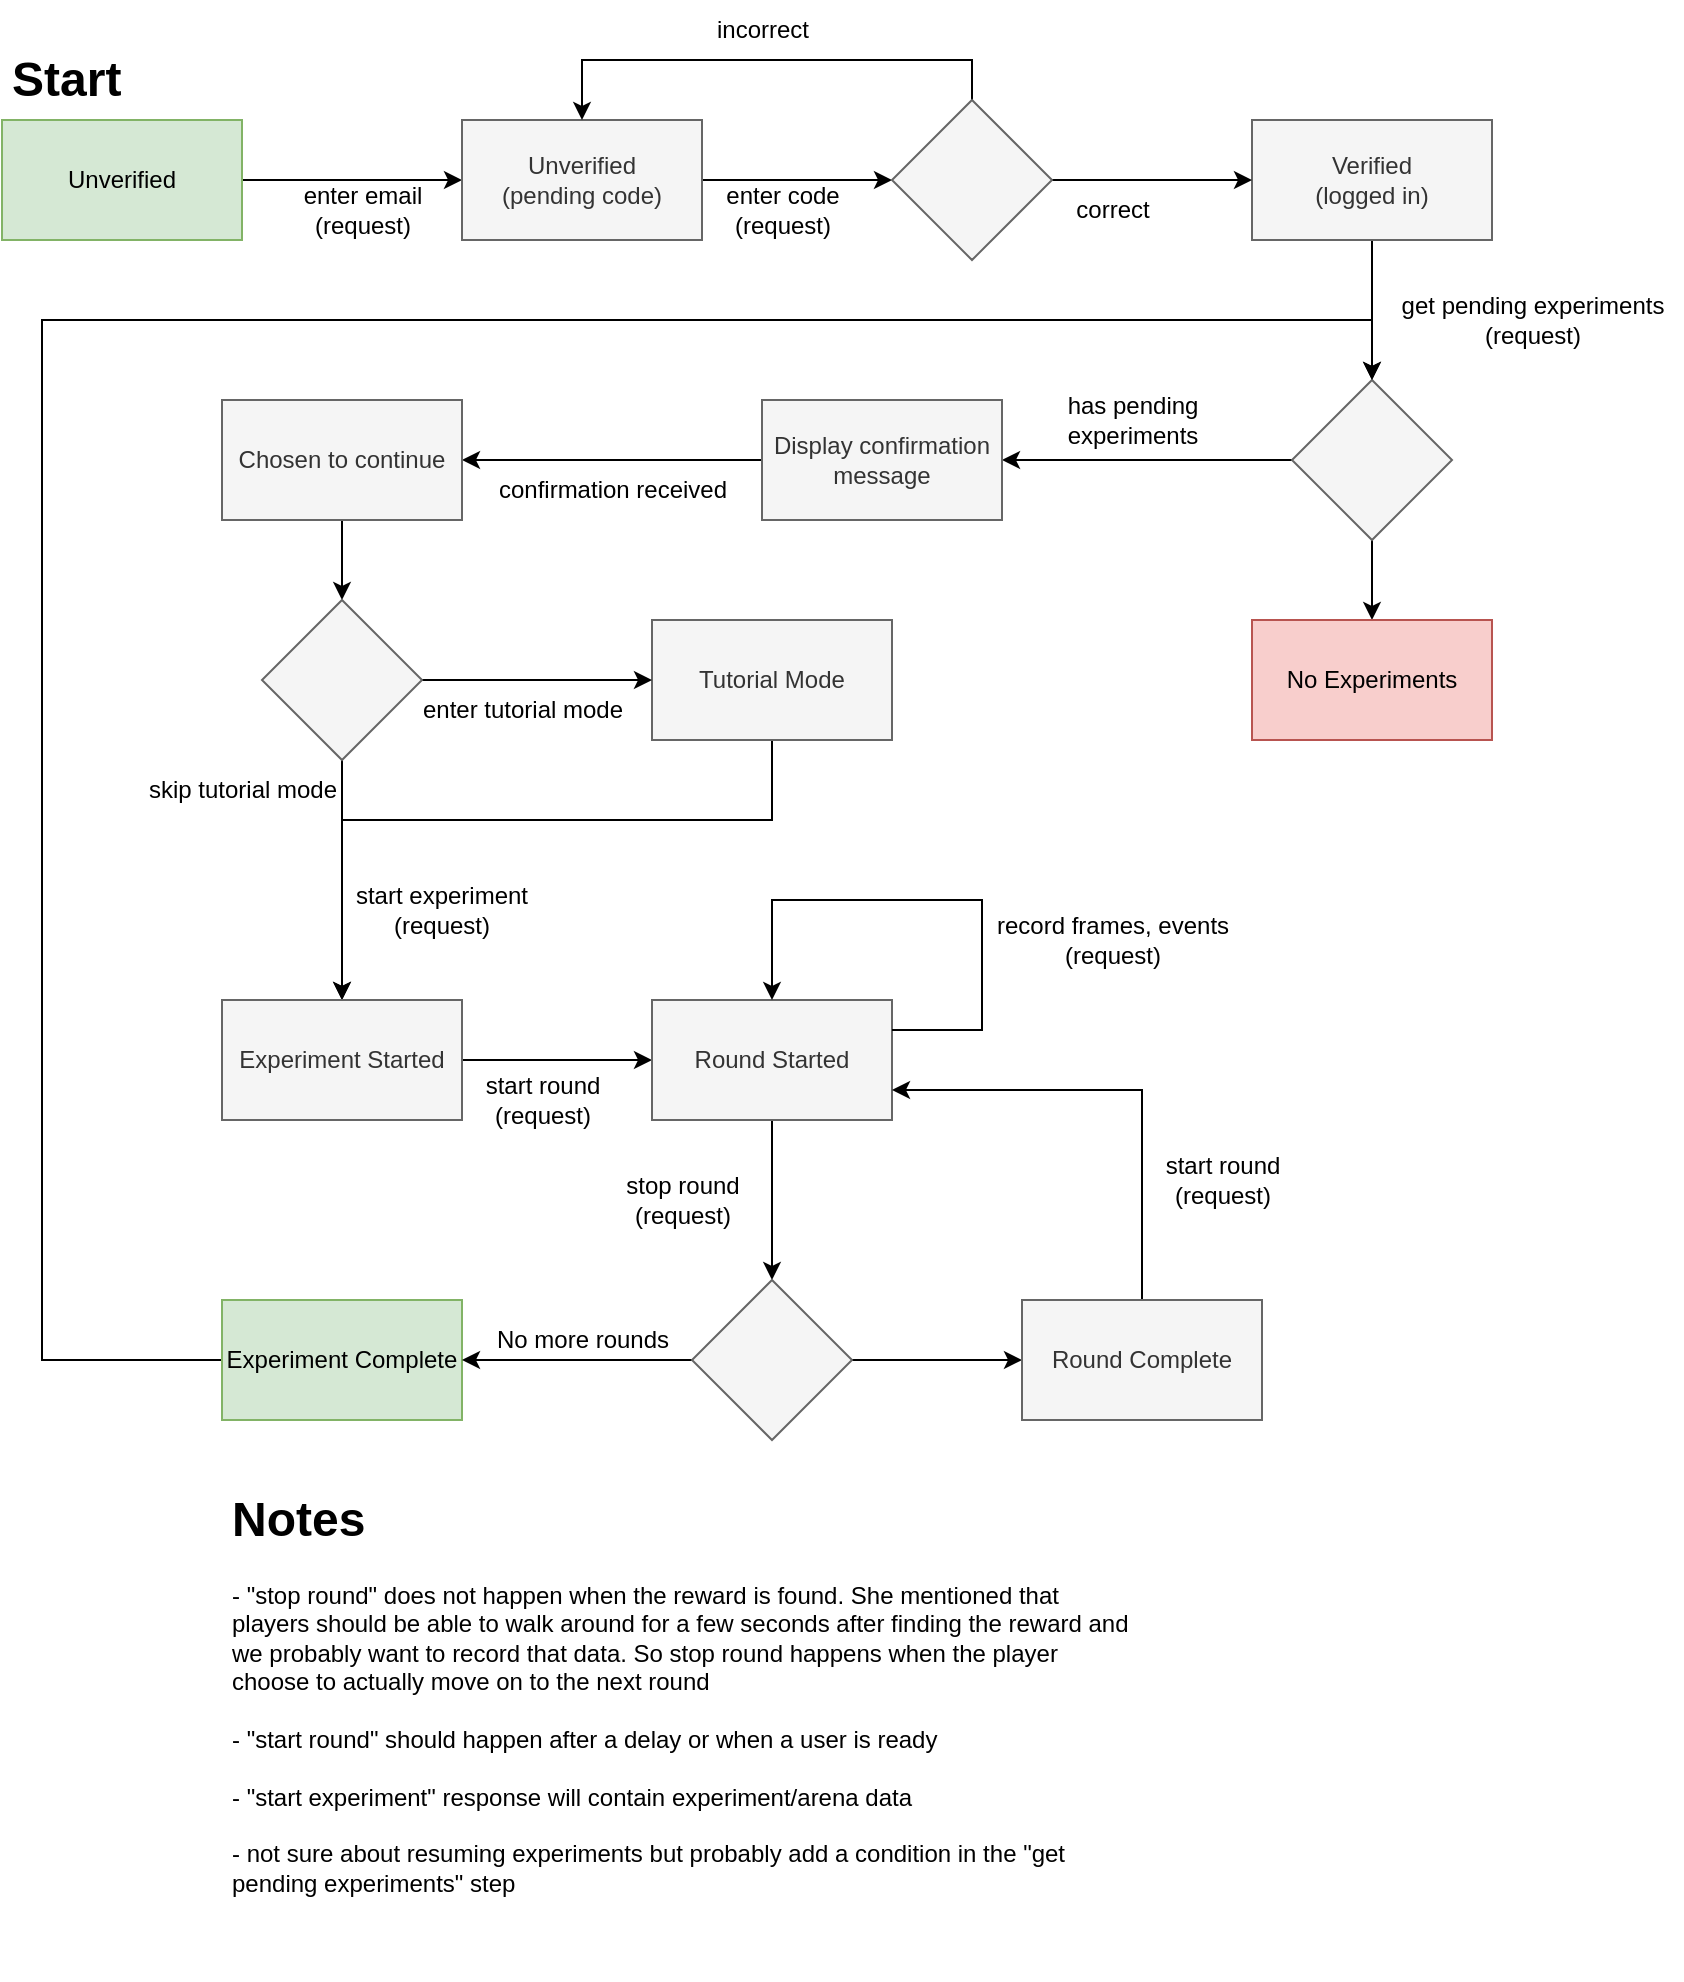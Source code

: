 <mxfile version="20.8.13" type="device"><diagram name="Page-1" id="wHWBAtHb2XfCLQaZUBqu"><mxGraphModel dx="1434" dy="764" grid="1" gridSize="10" guides="1" tooltips="1" connect="1" arrows="1" fold="1" page="1" pageScale="1" pageWidth="850" pageHeight="1100" math="0" shadow="0"><root><mxCell id="0"/><mxCell id="1" parent="0"/><mxCell id="MDwsAwDpF8VxNlS_gAp0-4" style="edgeStyle=orthogonalEdgeStyle;rounded=0;orthogonalLoop=1;jettySize=auto;html=1;exitX=1;exitY=0.5;exitDx=0;exitDy=0;entryX=0;entryY=0.5;entryDx=0;entryDy=0;" edge="1" parent="1" source="MDwsAwDpF8VxNlS_gAp0-1" target="MDwsAwDpF8VxNlS_gAp0-2"><mxGeometry relative="1" as="geometry"/></mxCell><mxCell id="MDwsAwDpF8VxNlS_gAp0-1" value="Unverified" style="rounded=0;whiteSpace=wrap;html=1;fillColor=#d5e8d4;strokeColor=#82b366;" vertex="1" parent="1"><mxGeometry x="20" y="120" width="120" height="60" as="geometry"/></mxCell><mxCell id="MDwsAwDpF8VxNlS_gAp0-8" style="edgeStyle=orthogonalEdgeStyle;rounded=0;orthogonalLoop=1;jettySize=auto;html=1;exitX=1;exitY=0.5;exitDx=0;exitDy=0;entryX=0;entryY=0.5;entryDx=0;entryDy=0;" edge="1" parent="1" source="MDwsAwDpF8VxNlS_gAp0-2" target="MDwsAwDpF8VxNlS_gAp0-9"><mxGeometry relative="1" as="geometry"><mxPoint x="460" y="150" as="targetPoint"/></mxGeometry></mxCell><mxCell id="MDwsAwDpF8VxNlS_gAp0-2" value="Unverified&lt;br&gt;(pending code)" style="rounded=0;whiteSpace=wrap;html=1;fillColor=#f5f5f5;strokeColor=#666666;fontColor=#333333;" vertex="1" parent="1"><mxGeometry x="250" y="120" width="120" height="60" as="geometry"/></mxCell><mxCell id="MDwsAwDpF8VxNlS_gAp0-5" value="enter email&lt;br&gt;(request)" style="text;html=1;align=center;verticalAlign=middle;resizable=0;points=[];autosize=1;strokeColor=none;fillColor=none;" vertex="1" parent="1"><mxGeometry x="160" y="145" width="80" height="40" as="geometry"/></mxCell><mxCell id="MDwsAwDpF8VxNlS_gAp0-15" style="edgeStyle=orthogonalEdgeStyle;rounded=0;orthogonalLoop=1;jettySize=auto;html=1;exitX=0.5;exitY=1;exitDx=0;exitDy=0;entryX=0.5;entryY=0;entryDx=0;entryDy=0;" edge="1" parent="1" source="MDwsAwDpF8VxNlS_gAp0-7" target="MDwsAwDpF8VxNlS_gAp0-17"><mxGeometry relative="1" as="geometry"><mxPoint x="705" y="240" as="targetPoint"/></mxGeometry></mxCell><mxCell id="MDwsAwDpF8VxNlS_gAp0-7" value="Verified&lt;br&gt;(logged in)" style="rounded=0;whiteSpace=wrap;html=1;fillColor=#f5f5f5;strokeColor=#666666;fontColor=#333333;" vertex="1" parent="1"><mxGeometry x="645" y="120" width="120" height="60" as="geometry"/></mxCell><mxCell id="MDwsAwDpF8VxNlS_gAp0-11" style="edgeStyle=orthogonalEdgeStyle;rounded=0;orthogonalLoop=1;jettySize=auto;html=1;exitX=1;exitY=0.5;exitDx=0;exitDy=0;entryX=0;entryY=0.5;entryDx=0;entryDy=0;" edge="1" parent="1" source="MDwsAwDpF8VxNlS_gAp0-9" target="MDwsAwDpF8VxNlS_gAp0-7"><mxGeometry relative="1" as="geometry"/></mxCell><mxCell id="MDwsAwDpF8VxNlS_gAp0-12" style="edgeStyle=orthogonalEdgeStyle;rounded=0;orthogonalLoop=1;jettySize=auto;html=1;exitX=0.5;exitY=0;exitDx=0;exitDy=0;entryX=0.5;entryY=0;entryDx=0;entryDy=0;" edge="1" parent="1" source="MDwsAwDpF8VxNlS_gAp0-9" target="MDwsAwDpF8VxNlS_gAp0-2"><mxGeometry relative="1" as="geometry"/></mxCell><mxCell id="MDwsAwDpF8VxNlS_gAp0-9" value="" style="rhombus;whiteSpace=wrap;html=1;fillColor=#f5f5f5;fontColor=#333333;strokeColor=#666666;" vertex="1" parent="1"><mxGeometry x="465" y="110" width="80" height="80" as="geometry"/></mxCell><mxCell id="MDwsAwDpF8VxNlS_gAp0-10" value="enter code&lt;br&gt;(request)" style="text;html=1;align=center;verticalAlign=middle;resizable=0;points=[];autosize=1;strokeColor=none;fillColor=none;" vertex="1" parent="1"><mxGeometry x="370" y="145" width="80" height="40" as="geometry"/></mxCell><mxCell id="MDwsAwDpF8VxNlS_gAp0-13" value="incorrect" style="text;html=1;align=center;verticalAlign=middle;resizable=0;points=[];autosize=1;strokeColor=none;fillColor=none;" vertex="1" parent="1"><mxGeometry x="365" y="60" width="70" height="30" as="geometry"/></mxCell><mxCell id="MDwsAwDpF8VxNlS_gAp0-14" value="correct" style="text;html=1;align=center;verticalAlign=middle;resizable=0;points=[];autosize=1;strokeColor=none;fillColor=none;" vertex="1" parent="1"><mxGeometry x="545" y="150" width="60" height="30" as="geometry"/></mxCell><mxCell id="MDwsAwDpF8VxNlS_gAp0-16" value="get pending experiments&lt;br&gt;(request)" style="text;html=1;align=center;verticalAlign=middle;resizable=0;points=[];autosize=1;strokeColor=none;fillColor=none;" vertex="1" parent="1"><mxGeometry x="710" y="200" width="150" height="40" as="geometry"/></mxCell><mxCell id="MDwsAwDpF8VxNlS_gAp0-18" style="edgeStyle=orthogonalEdgeStyle;rounded=0;orthogonalLoop=1;jettySize=auto;html=1;exitX=0.5;exitY=1;exitDx=0;exitDy=0;entryX=0.5;entryY=0;entryDx=0;entryDy=0;" edge="1" parent="1" source="MDwsAwDpF8VxNlS_gAp0-17" target="MDwsAwDpF8VxNlS_gAp0-19"><mxGeometry relative="1" as="geometry"><mxPoint x="705" y="390" as="targetPoint"/></mxGeometry></mxCell><mxCell id="MDwsAwDpF8VxNlS_gAp0-20" style="edgeStyle=orthogonalEdgeStyle;rounded=0;orthogonalLoop=1;jettySize=auto;html=1;exitX=0;exitY=0.5;exitDx=0;exitDy=0;entryX=1;entryY=0.5;entryDx=0;entryDy=0;" edge="1" parent="1" source="MDwsAwDpF8VxNlS_gAp0-17" target="MDwsAwDpF8VxNlS_gAp0-22"><mxGeometry relative="1" as="geometry"><mxPoint x="580" y="290" as="targetPoint"/></mxGeometry></mxCell><mxCell id="MDwsAwDpF8VxNlS_gAp0-17" value="" style="rhombus;whiteSpace=wrap;html=1;fillColor=#f5f5f5;fontColor=#333333;strokeColor=#666666;" vertex="1" parent="1"><mxGeometry x="665" y="250" width="80" height="80" as="geometry"/></mxCell><mxCell id="MDwsAwDpF8VxNlS_gAp0-19" value="No Experiments" style="rounded=0;whiteSpace=wrap;html=1;fillColor=#f8cecc;strokeColor=#b85450;" vertex="1" parent="1"><mxGeometry x="645" y="370" width="120" height="60" as="geometry"/></mxCell><mxCell id="MDwsAwDpF8VxNlS_gAp0-23" style="edgeStyle=orthogonalEdgeStyle;rounded=0;orthogonalLoop=1;jettySize=auto;html=1;exitX=0;exitY=0.5;exitDx=0;exitDy=0;entryX=1;entryY=0.5;entryDx=0;entryDy=0;" edge="1" parent="1" source="MDwsAwDpF8VxNlS_gAp0-22" target="MDwsAwDpF8VxNlS_gAp0-24"><mxGeometry relative="1" as="geometry"><mxPoint x="310" y="290" as="targetPoint"/></mxGeometry></mxCell><mxCell id="MDwsAwDpF8VxNlS_gAp0-22" value="Display confirmation message" style="rounded=0;whiteSpace=wrap;html=1;fillColor=#f5f5f5;strokeColor=#666666;fontColor=#333333;" vertex="1" parent="1"><mxGeometry x="400" y="260" width="120" height="60" as="geometry"/></mxCell><mxCell id="MDwsAwDpF8VxNlS_gAp0-26" style="edgeStyle=orthogonalEdgeStyle;rounded=0;orthogonalLoop=1;jettySize=auto;html=1;exitX=0.5;exitY=1;exitDx=0;exitDy=0;entryX=0.5;entryY=0;entryDx=0;entryDy=0;" edge="1" parent="1" source="MDwsAwDpF8VxNlS_gAp0-24" target="MDwsAwDpF8VxNlS_gAp0-29"><mxGeometry relative="1" as="geometry"><mxPoint x="190" y="370" as="targetPoint"/></mxGeometry></mxCell><mxCell id="MDwsAwDpF8VxNlS_gAp0-24" value="Chosen to continue" style="rounded=0;whiteSpace=wrap;html=1;fillColor=#f5f5f5;strokeColor=#666666;fontColor=#333333;" vertex="1" parent="1"><mxGeometry x="130" y="260" width="120" height="60" as="geometry"/></mxCell><mxCell id="MDwsAwDpF8VxNlS_gAp0-36" style="edgeStyle=orthogonalEdgeStyle;rounded=0;orthogonalLoop=1;jettySize=auto;html=1;exitX=0.5;exitY=1;exitDx=0;exitDy=0;entryX=0.5;entryY=0;entryDx=0;entryDy=0;" edge="1" parent="1" source="MDwsAwDpF8VxNlS_gAp0-28" target="MDwsAwDpF8VxNlS_gAp0-35"><mxGeometry relative="1" as="geometry"><Array as="points"><mxPoint x="405" y="470"/><mxPoint x="190" y="470"/></Array></mxGeometry></mxCell><mxCell id="MDwsAwDpF8VxNlS_gAp0-28" value="Tutorial Mode" style="rounded=0;whiteSpace=wrap;html=1;fillColor=#f5f5f5;strokeColor=#666666;fontColor=#333333;" vertex="1" parent="1"><mxGeometry x="345" y="370" width="120" height="60" as="geometry"/></mxCell><mxCell id="MDwsAwDpF8VxNlS_gAp0-30" style="edgeStyle=orthogonalEdgeStyle;rounded=0;orthogonalLoop=1;jettySize=auto;html=1;exitX=1;exitY=0.5;exitDx=0;exitDy=0;entryX=0;entryY=0.5;entryDx=0;entryDy=0;" edge="1" parent="1" source="MDwsAwDpF8VxNlS_gAp0-29" target="MDwsAwDpF8VxNlS_gAp0-28"><mxGeometry relative="1" as="geometry"/></mxCell><mxCell id="MDwsAwDpF8VxNlS_gAp0-34" style="edgeStyle=orthogonalEdgeStyle;rounded=0;orthogonalLoop=1;jettySize=auto;html=1;exitX=0.5;exitY=1;exitDx=0;exitDy=0;entryX=0.5;entryY=0;entryDx=0;entryDy=0;" edge="1" parent="1" source="MDwsAwDpF8VxNlS_gAp0-29" target="MDwsAwDpF8VxNlS_gAp0-35"><mxGeometry relative="1" as="geometry"><mxPoint x="190" y="490" as="targetPoint"/></mxGeometry></mxCell><mxCell id="MDwsAwDpF8VxNlS_gAp0-29" value="" style="rhombus;whiteSpace=wrap;html=1;fillColor=#f5f5f5;fontColor=#333333;strokeColor=#666666;" vertex="1" parent="1"><mxGeometry x="150" y="360" width="80" height="80" as="geometry"/></mxCell><mxCell id="MDwsAwDpF8VxNlS_gAp0-32" value="enter tutorial mode" style="text;html=1;align=center;verticalAlign=middle;resizable=0;points=[];autosize=1;strokeColor=none;fillColor=none;" vertex="1" parent="1"><mxGeometry x="220" y="400" width="120" height="30" as="geometry"/></mxCell><mxCell id="MDwsAwDpF8VxNlS_gAp0-33" value="&lt;h1&gt;Start&lt;/h1&gt;" style="text;html=1;strokeColor=none;fillColor=none;spacing=5;spacingTop=-20;whiteSpace=wrap;overflow=hidden;rounded=0;" vertex="1" parent="1"><mxGeometry x="20" y="80" width="190" height="40" as="geometry"/></mxCell><mxCell id="MDwsAwDpF8VxNlS_gAp0-38" style="edgeStyle=orthogonalEdgeStyle;rounded=0;orthogonalLoop=1;jettySize=auto;html=1;exitX=1;exitY=0.5;exitDx=0;exitDy=0;entryX=0;entryY=0.5;entryDx=0;entryDy=0;" edge="1" parent="1" source="MDwsAwDpF8VxNlS_gAp0-35" target="MDwsAwDpF8VxNlS_gAp0-40"><mxGeometry relative="1" as="geometry"><mxPoint x="320" y="590" as="targetPoint"/></mxGeometry></mxCell><mxCell id="MDwsAwDpF8VxNlS_gAp0-35" value="Experiment Started" style="rounded=0;whiteSpace=wrap;html=1;fillColor=#f5f5f5;fontColor=#333333;strokeColor=#666666;" vertex="1" parent="1"><mxGeometry x="130" y="560" width="120" height="60" as="geometry"/></mxCell><mxCell id="MDwsAwDpF8VxNlS_gAp0-37" value="start experiment (request)" style="text;html=1;strokeColor=none;fillColor=none;align=center;verticalAlign=middle;whiteSpace=wrap;rounded=0;" vertex="1" parent="1"><mxGeometry x="190" y="500" width="100" height="30" as="geometry"/></mxCell><mxCell id="MDwsAwDpF8VxNlS_gAp0-46" style="edgeStyle=orthogonalEdgeStyle;rounded=0;orthogonalLoop=1;jettySize=auto;html=1;exitX=0.5;exitY=1;exitDx=0;exitDy=0;entryX=0.5;entryY=0;entryDx=0;entryDy=0;" edge="1" parent="1" source="MDwsAwDpF8VxNlS_gAp0-40" target="MDwsAwDpF8VxNlS_gAp0-45"><mxGeometry relative="1" as="geometry"><mxPoint x="405" y="670" as="targetPoint"/></mxGeometry></mxCell><mxCell id="MDwsAwDpF8VxNlS_gAp0-40" value="Round Started" style="rounded=0;whiteSpace=wrap;html=1;fillColor=#f5f5f5;fontColor=#333333;strokeColor=#666666;" vertex="1" parent="1"><mxGeometry x="345" y="560" width="120" height="60" as="geometry"/></mxCell><mxCell id="MDwsAwDpF8VxNlS_gAp0-41" style="edgeStyle=orthogonalEdgeStyle;rounded=0;orthogonalLoop=1;jettySize=auto;html=1;exitX=1;exitY=0.25;exitDx=0;exitDy=0;entryX=0.5;entryY=0;entryDx=0;entryDy=0;" edge="1" parent="1" source="MDwsAwDpF8VxNlS_gAp0-40" target="MDwsAwDpF8VxNlS_gAp0-40"><mxGeometry relative="1" as="geometry"><Array as="points"><mxPoint x="510" y="575"/><mxPoint x="510" y="510"/><mxPoint x="405" y="510"/></Array></mxGeometry></mxCell><mxCell id="MDwsAwDpF8VxNlS_gAp0-42" value="record frames, events&lt;br&gt;(request)" style="text;html=1;align=center;verticalAlign=middle;resizable=0;points=[];autosize=1;strokeColor=none;fillColor=none;" vertex="1" parent="1"><mxGeometry x="505" y="510" width="140" height="40" as="geometry"/></mxCell><mxCell id="MDwsAwDpF8VxNlS_gAp0-69" style="edgeStyle=orthogonalEdgeStyle;rounded=0;orthogonalLoop=1;jettySize=auto;html=1;exitX=0;exitY=0.5;exitDx=0;exitDy=0;entryX=0.5;entryY=0;entryDx=0;entryDy=0;" edge="1" parent="1" source="MDwsAwDpF8VxNlS_gAp0-44" target="MDwsAwDpF8VxNlS_gAp0-17"><mxGeometry relative="1" as="geometry"><Array as="points"><mxPoint x="40" y="740"/><mxPoint x="40" y="220"/><mxPoint x="705" y="220"/></Array></mxGeometry></mxCell><mxCell id="MDwsAwDpF8VxNlS_gAp0-44" value="Experiment Complete" style="rounded=0;whiteSpace=wrap;html=1;fillColor=#d5e8d4;strokeColor=#82b366;" vertex="1" parent="1"><mxGeometry x="130" y="710" width="120" height="60" as="geometry"/></mxCell><mxCell id="MDwsAwDpF8VxNlS_gAp0-48" style="edgeStyle=orthogonalEdgeStyle;rounded=0;orthogonalLoop=1;jettySize=auto;html=1;exitX=0;exitY=0.5;exitDx=0;exitDy=0;entryX=1;entryY=0.5;entryDx=0;entryDy=0;" edge="1" parent="1" source="MDwsAwDpF8VxNlS_gAp0-45" target="MDwsAwDpF8VxNlS_gAp0-44"><mxGeometry relative="1" as="geometry"/></mxCell><mxCell id="MDwsAwDpF8VxNlS_gAp0-51" style="edgeStyle=orthogonalEdgeStyle;rounded=0;orthogonalLoop=1;jettySize=auto;html=1;exitX=1;exitY=0.5;exitDx=0;exitDy=0;entryX=0;entryY=0.5;entryDx=0;entryDy=0;" edge="1" parent="1" source="MDwsAwDpF8VxNlS_gAp0-45" target="MDwsAwDpF8VxNlS_gAp0-50"><mxGeometry relative="1" as="geometry"/></mxCell><mxCell id="MDwsAwDpF8VxNlS_gAp0-45" value="" style="rhombus;whiteSpace=wrap;html=1;fillColor=#f5f5f5;fontColor=#333333;strokeColor=#666666;" vertex="1" parent="1"><mxGeometry x="365" y="700" width="80" height="80" as="geometry"/></mxCell><mxCell id="MDwsAwDpF8VxNlS_gAp0-47" value="stop round &lt;br&gt;(request)" style="text;html=1;align=center;verticalAlign=middle;resizable=0;points=[];autosize=1;strokeColor=none;fillColor=none;" vertex="1" parent="1"><mxGeometry x="320" y="640" width="80" height="40" as="geometry"/></mxCell><mxCell id="MDwsAwDpF8VxNlS_gAp0-49" value="No more rounds" style="text;html=1;align=center;verticalAlign=middle;resizable=0;points=[];autosize=1;strokeColor=none;fillColor=none;" vertex="1" parent="1"><mxGeometry x="255" y="715" width="110" height="30" as="geometry"/></mxCell><mxCell id="MDwsAwDpF8VxNlS_gAp0-52" style="edgeStyle=orthogonalEdgeStyle;rounded=0;orthogonalLoop=1;jettySize=auto;html=1;exitX=0.5;exitY=0;exitDx=0;exitDy=0;entryX=1;entryY=0.75;entryDx=0;entryDy=0;" edge="1" parent="1" source="MDwsAwDpF8VxNlS_gAp0-50" target="MDwsAwDpF8VxNlS_gAp0-40"><mxGeometry relative="1" as="geometry"/></mxCell><mxCell id="MDwsAwDpF8VxNlS_gAp0-50" value="Round Complete" style="rounded=0;whiteSpace=wrap;html=1;fillColor=#f5f5f5;fontColor=#333333;strokeColor=#666666;" vertex="1" parent="1"><mxGeometry x="530" y="710" width="120" height="60" as="geometry"/></mxCell><mxCell id="MDwsAwDpF8VxNlS_gAp0-55" value="start round&lt;br&gt;(request)&lt;br&gt;" style="text;html=1;align=center;verticalAlign=middle;resizable=0;points=[];autosize=1;strokeColor=none;fillColor=none;" vertex="1" parent="1"><mxGeometry x="590" y="630" width="80" height="40" as="geometry"/></mxCell><mxCell id="MDwsAwDpF8VxNlS_gAp0-56" value="start round&lt;br&gt;(request)" style="text;html=1;align=center;verticalAlign=middle;resizable=0;points=[];autosize=1;strokeColor=none;fillColor=none;" vertex="1" parent="1"><mxGeometry x="250" y="590" width="80" height="40" as="geometry"/></mxCell><mxCell id="MDwsAwDpF8VxNlS_gAp0-57" value="skip tutorial mode" style="text;html=1;align=center;verticalAlign=middle;resizable=0;points=[];autosize=1;strokeColor=none;fillColor=none;" vertex="1" parent="1"><mxGeometry x="80" y="440" width="120" height="30" as="geometry"/></mxCell><mxCell id="MDwsAwDpF8VxNlS_gAp0-60" value="has pending &lt;br&gt;experiments" style="text;html=1;align=center;verticalAlign=middle;resizable=0;points=[];autosize=1;strokeColor=none;fillColor=none;" vertex="1" parent="1"><mxGeometry x="540" y="250" width="90" height="40" as="geometry"/></mxCell><mxCell id="MDwsAwDpF8VxNlS_gAp0-68" value="&lt;h1&gt;Notes&lt;/h1&gt;&lt;div&gt;- &quot;stop round&quot; does not happen when the reward is found. She mentioned that players should be able to walk around for a few seconds after finding the reward and we probably want to record that data. So stop round happens when the player choose to actually move on to the next round&lt;/div&gt;&lt;div&gt;&lt;br&gt;&lt;/div&gt;&lt;div&gt;- &quot;start round&quot; should happen after a delay or when a user is ready&lt;/div&gt;&lt;div&gt;&lt;br&gt;&lt;/div&gt;&lt;div&gt;- &quot;start experiment&quot; response will contain experiment/arena data&lt;/div&gt;&lt;div&gt;&lt;br&gt;&lt;/div&gt;&lt;div&gt;- not sure about resuming experiments but probably add a condition in the &quot;get pending experiments&quot; step&lt;/div&gt;" style="text;html=1;strokeColor=none;fillColor=none;spacing=5;spacingTop=-20;whiteSpace=wrap;overflow=hidden;rounded=0;" vertex="1" parent="1"><mxGeometry x="130" y="800" width="460" height="250" as="geometry"/></mxCell><mxCell id="MDwsAwDpF8VxNlS_gAp0-70" value="confirmation received" style="text;html=1;align=center;verticalAlign=middle;resizable=0;points=[];autosize=1;strokeColor=none;fillColor=none;" vertex="1" parent="1"><mxGeometry x="255" y="290" width="140" height="30" as="geometry"/></mxCell></root></mxGraphModel></diagram></mxfile>